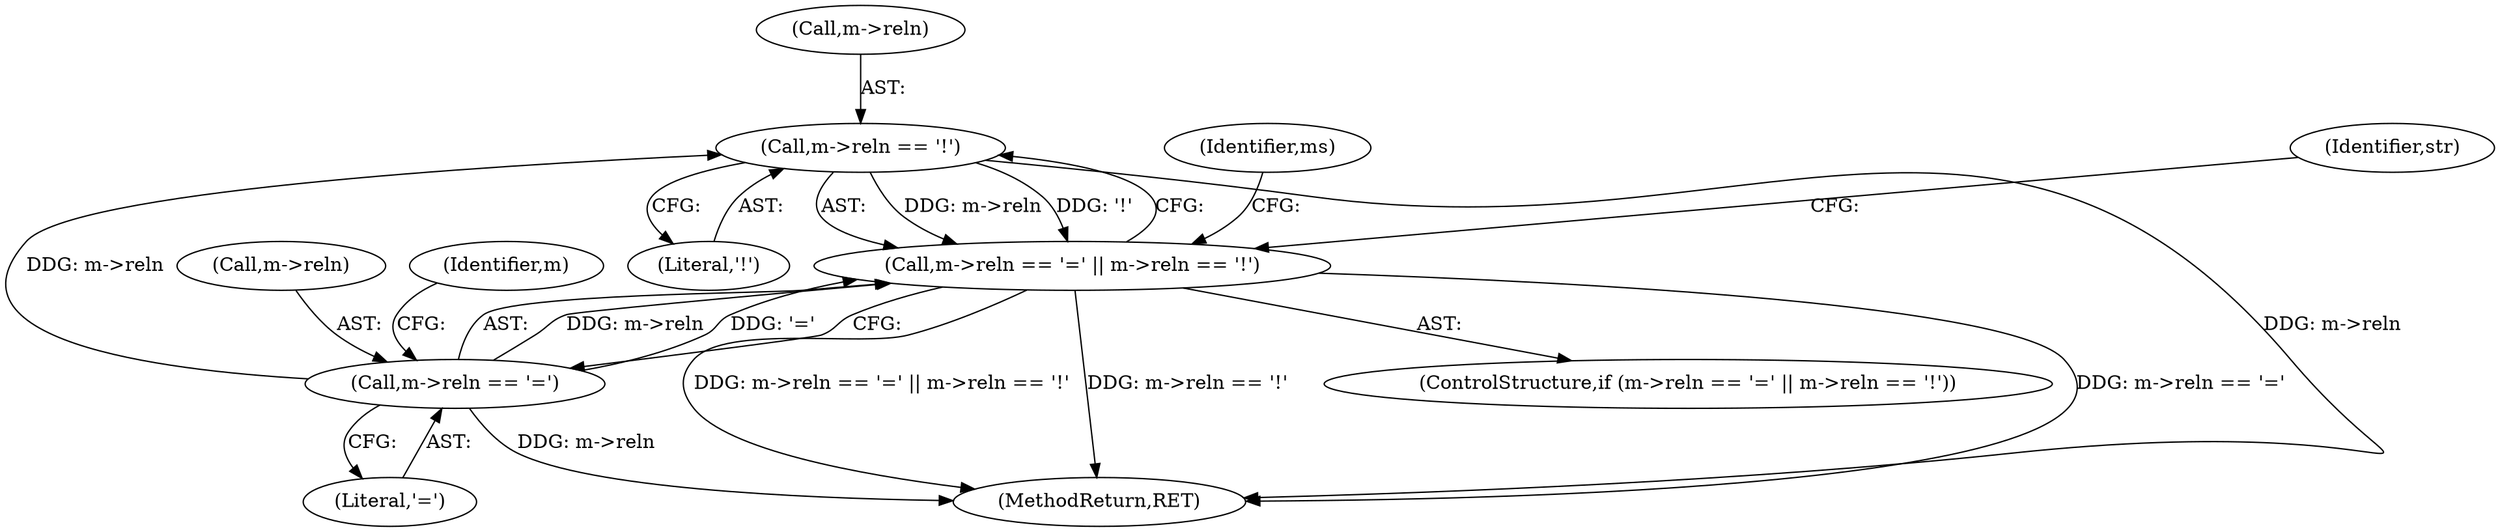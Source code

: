 digraph "0_file_4a284c89d6ef11aca34da65da7d673050a5ea320_5@pointer" {
"1000434" [label="(Call,m->reln == '!')"];
"1000429" [label="(Call,m->reln == '=')"];
"1000428" [label="(Call,m->reln == '=' || m->reln == '!')"];
"1000443" [label="(Identifier,ms)"];
"1000471" [label="(Identifier,str)"];
"1000435" [label="(Call,m->reln)"];
"1000433" [label="(Literal,'=')"];
"1000438" [label="(Literal,'!')"];
"1000436" [label="(Identifier,m)"];
"1000427" [label="(ControlStructure,if (m->reln == '=' || m->reln == '!'))"];
"1000434" [label="(Call,m->reln == '!')"];
"1000429" [label="(Call,m->reln == '=')"];
"1000428" [label="(Call,m->reln == '=' || m->reln == '!')"];
"1001042" [label="(MethodReturn,RET)"];
"1000430" [label="(Call,m->reln)"];
"1000434" -> "1000428"  [label="AST: "];
"1000434" -> "1000438"  [label="CFG: "];
"1000435" -> "1000434"  [label="AST: "];
"1000438" -> "1000434"  [label="AST: "];
"1000428" -> "1000434"  [label="CFG: "];
"1000434" -> "1001042"  [label="DDG: m->reln"];
"1000434" -> "1000428"  [label="DDG: m->reln"];
"1000434" -> "1000428"  [label="DDG: '!'"];
"1000429" -> "1000434"  [label="DDG: m->reln"];
"1000429" -> "1000428"  [label="AST: "];
"1000429" -> "1000433"  [label="CFG: "];
"1000430" -> "1000429"  [label="AST: "];
"1000433" -> "1000429"  [label="AST: "];
"1000436" -> "1000429"  [label="CFG: "];
"1000428" -> "1000429"  [label="CFG: "];
"1000429" -> "1001042"  [label="DDG: m->reln"];
"1000429" -> "1000428"  [label="DDG: m->reln"];
"1000429" -> "1000428"  [label="DDG: '='"];
"1000428" -> "1000427"  [label="AST: "];
"1000443" -> "1000428"  [label="CFG: "];
"1000471" -> "1000428"  [label="CFG: "];
"1000428" -> "1001042"  [label="DDG: m->reln == '=' || m->reln == '!'"];
"1000428" -> "1001042"  [label="DDG: m->reln == '!'"];
"1000428" -> "1001042"  [label="DDG: m->reln == '='"];
}
